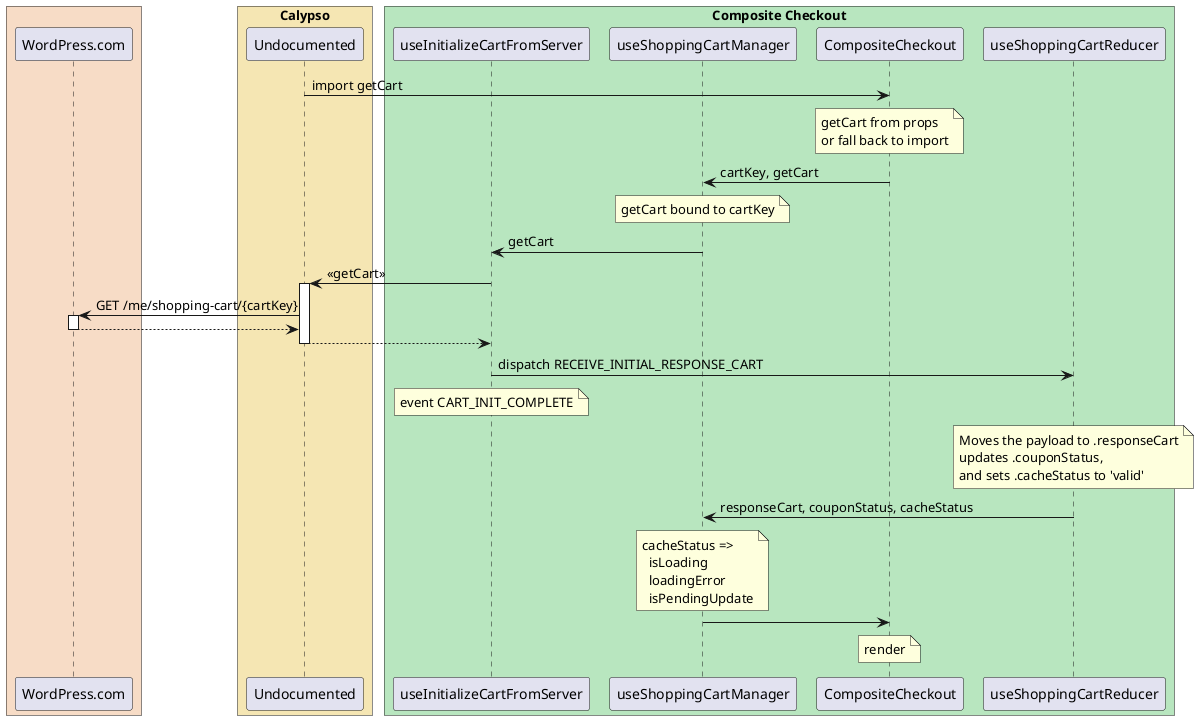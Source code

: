 @startuml

'red: #facfd2
'orange: #f7dcc6
'yellow: #f5e6b3
'green: #b8e6bf

skinparam ParticipantPadding 5
skinparam BoxPadding 5

box " " #f7dcc6
  participant WordPress.com
end box
box "Calypso" #f5e6b3
  participant Undocumented
end box
box "Composite Checkout" #b8e6bf
  participant useInitializeCartFromServer
  participant useShoppingCartManager
  participant CompositeCheckout
  participant useShoppingCartReducer
end box

Undocumented -> CompositeCheckout : import getCart
note over CompositeCheckout
	getCart from props
	or fall back to import
end note
CompositeCheckout -> useShoppingCartManager : cartKey, getCart
note over useShoppingCartManager : getCart bound to cartKey
useShoppingCartManager -> useInitializeCartFromServer : getCart
useInitializeCartFromServer -> Undocumented : << getCart >>
activate Undocumented
Undocumented -> WordPress.com : GET /me/shopping-cart/{cartKey}
activate WordPress.com
return
return
useInitializeCartFromServer -> useShoppingCartReducer : dispatch RECEIVE_INITIAL_RESPONSE_CART
note over useInitializeCartFromServer : event CART_INIT_COMPLETE
note over useShoppingCartReducer
  Moves the payload to .responseCart
  updates .couponStatus,
  and sets .cacheStatus to 'valid'
end note
useShoppingCartReducer -> useShoppingCartManager : responseCart, couponStatus, cacheStatus
note over useShoppingCartManager
  cacheStatus =>
    isLoading
    loadingError
    isPendingUpdate
end note
useShoppingCartManager -> CompositeCheckout
note over CompositeCheckout: render
@enduml
